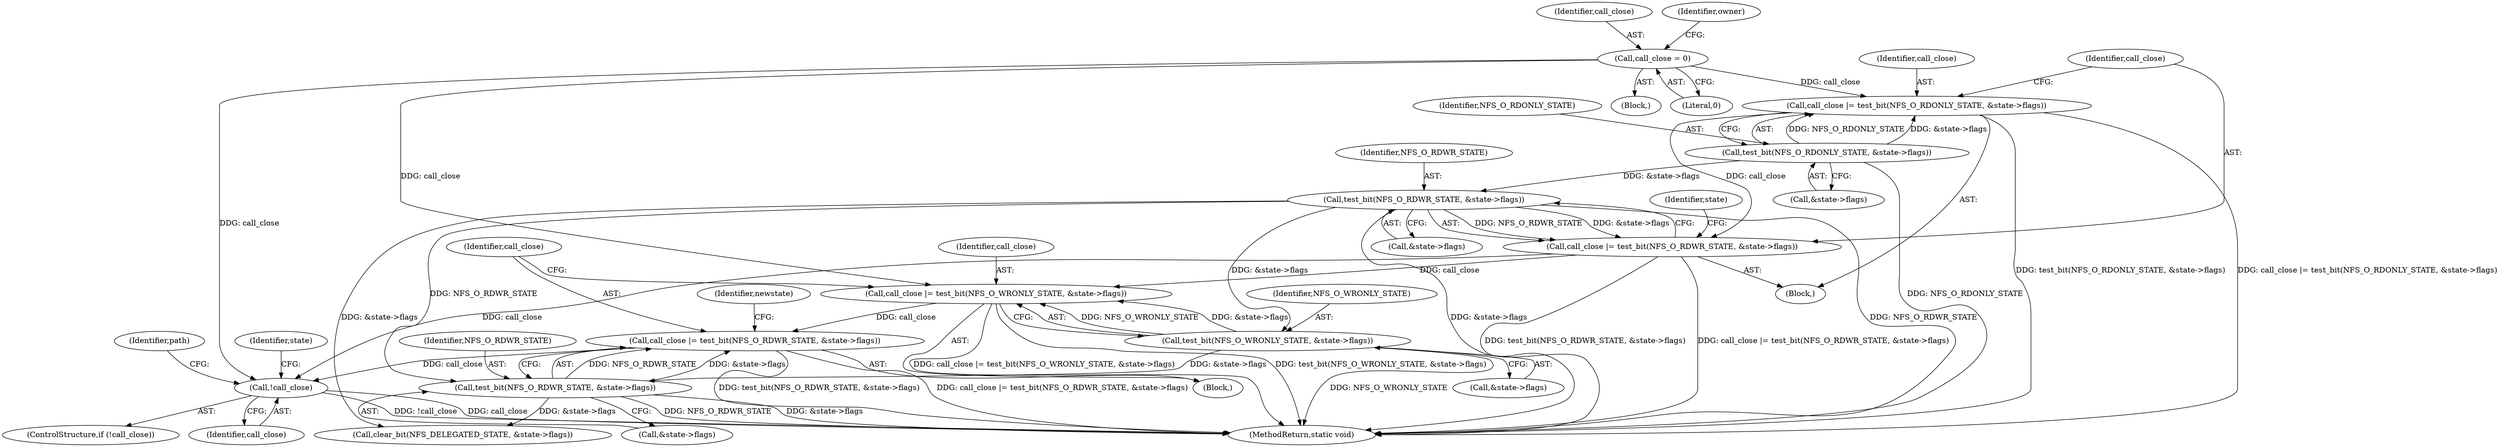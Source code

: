 digraph "0_linux_dc0b027dfadfcb8a5504f7d8052754bf8d501ab9_26@API" {
"1000235" [label="(Call,!call_close)"];
"1000208" [label="(Call,call_close |= test_bit(NFS_O_RDWR_STATE, &state->flags))"];
"1000200" [label="(Call,call_close |= test_bit(NFS_O_WRONLY_STATE, &state->flags))"];
"1000114" [label="(Call,call_close = 0)"];
"1000182" [label="(Call,call_close |= test_bit(NFS_O_RDWR_STATE, &state->flags))"];
"1000174" [label="(Call,call_close |= test_bit(NFS_O_RDONLY_STATE, &state->flags))"];
"1000176" [label="(Call,test_bit(NFS_O_RDONLY_STATE, &state->flags))"];
"1000184" [label="(Call,test_bit(NFS_O_RDWR_STATE, &state->flags))"];
"1000202" [label="(Call,test_bit(NFS_O_WRONLY_STATE, &state->flags))"];
"1000210" [label="(Call,test_bit(NFS_O_RDWR_STATE, &state->flags))"];
"1000244" [label="(Identifier,path)"];
"1000175" [label="(Identifier,call_close)"];
"1000200" [label="(Call,call_close |= test_bit(NFS_O_WRONLY_STATE, &state->flags))"];
"1000183" [label="(Identifier,call_close)"];
"1000235" [label="(Call,!call_close)"];
"1000115" [label="(Identifier,call_close)"];
"1000186" [label="(Call,&state->flags)"];
"1000170" [label="(Block,)"];
"1000203" [label="(Identifier,NFS_O_WRONLY_STATE)"];
"1000176" [label="(Call,test_bit(NFS_O_RDONLY_STATE, &state->flags))"];
"1000177" [label="(Identifier,NFS_O_RDONLY_STATE)"];
"1000239" [label="(Identifier,state)"];
"1000174" [label="(Call,call_close |= test_bit(NFS_O_RDONLY_STATE, &state->flags))"];
"1000209" [label="(Identifier,call_close)"];
"1000106" [label="(Block,)"];
"1000185" [label="(Identifier,NFS_O_RDWR_STATE)"];
"1000202" [label="(Call,test_bit(NFS_O_WRONLY_STATE, &state->flags))"];
"1000211" [label="(Identifier,NFS_O_RDWR_STATE)"];
"1000184" [label="(Call,test_bit(NFS_O_RDWR_STATE, &state->flags))"];
"1000220" [label="(Call,clear_bit(NFS_DELEGATED_STATE, &state->flags))"];
"1000193" [label="(Identifier,state)"];
"1000196" [label="(Block,)"];
"1000201" [label="(Identifier,call_close)"];
"1000178" [label="(Call,&state->flags)"];
"1000116" [label="(Literal,0)"];
"1000212" [label="(Call,&state->flags)"];
"1000204" [label="(Call,&state->flags)"];
"1000236" [label="(Identifier,call_close)"];
"1000247" [label="(MethodReturn,static void)"];
"1000234" [label="(ControlStructure,if (!call_close))"];
"1000114" [label="(Call,call_close = 0)"];
"1000208" [label="(Call,call_close |= test_bit(NFS_O_RDWR_STATE, &state->flags))"];
"1000218" [label="(Identifier,newstate)"];
"1000121" [label="(Identifier,owner)"];
"1000182" [label="(Call,call_close |= test_bit(NFS_O_RDWR_STATE, &state->flags))"];
"1000210" [label="(Call,test_bit(NFS_O_RDWR_STATE, &state->flags))"];
"1000235" -> "1000234"  [label="AST: "];
"1000235" -> "1000236"  [label="CFG: "];
"1000236" -> "1000235"  [label="AST: "];
"1000239" -> "1000235"  [label="CFG: "];
"1000244" -> "1000235"  [label="CFG: "];
"1000235" -> "1000247"  [label="DDG: !call_close"];
"1000235" -> "1000247"  [label="DDG: call_close"];
"1000208" -> "1000235"  [label="DDG: call_close"];
"1000114" -> "1000235"  [label="DDG: call_close"];
"1000182" -> "1000235"  [label="DDG: call_close"];
"1000208" -> "1000196"  [label="AST: "];
"1000208" -> "1000210"  [label="CFG: "];
"1000209" -> "1000208"  [label="AST: "];
"1000210" -> "1000208"  [label="AST: "];
"1000218" -> "1000208"  [label="CFG: "];
"1000208" -> "1000247"  [label="DDG: test_bit(NFS_O_RDWR_STATE, &state->flags)"];
"1000208" -> "1000247"  [label="DDG: call_close |= test_bit(NFS_O_RDWR_STATE, &state->flags)"];
"1000200" -> "1000208"  [label="DDG: call_close"];
"1000210" -> "1000208"  [label="DDG: NFS_O_RDWR_STATE"];
"1000210" -> "1000208"  [label="DDG: &state->flags"];
"1000200" -> "1000196"  [label="AST: "];
"1000200" -> "1000202"  [label="CFG: "];
"1000201" -> "1000200"  [label="AST: "];
"1000202" -> "1000200"  [label="AST: "];
"1000209" -> "1000200"  [label="CFG: "];
"1000200" -> "1000247"  [label="DDG: call_close |= test_bit(NFS_O_WRONLY_STATE, &state->flags)"];
"1000200" -> "1000247"  [label="DDG: test_bit(NFS_O_WRONLY_STATE, &state->flags)"];
"1000114" -> "1000200"  [label="DDG: call_close"];
"1000182" -> "1000200"  [label="DDG: call_close"];
"1000202" -> "1000200"  [label="DDG: NFS_O_WRONLY_STATE"];
"1000202" -> "1000200"  [label="DDG: &state->flags"];
"1000114" -> "1000106"  [label="AST: "];
"1000114" -> "1000116"  [label="CFG: "];
"1000115" -> "1000114"  [label="AST: "];
"1000116" -> "1000114"  [label="AST: "];
"1000121" -> "1000114"  [label="CFG: "];
"1000114" -> "1000174"  [label="DDG: call_close"];
"1000182" -> "1000170"  [label="AST: "];
"1000182" -> "1000184"  [label="CFG: "];
"1000183" -> "1000182"  [label="AST: "];
"1000184" -> "1000182"  [label="AST: "];
"1000193" -> "1000182"  [label="CFG: "];
"1000182" -> "1000247"  [label="DDG: call_close |= test_bit(NFS_O_RDWR_STATE, &state->flags)"];
"1000182" -> "1000247"  [label="DDG: test_bit(NFS_O_RDWR_STATE, &state->flags)"];
"1000174" -> "1000182"  [label="DDG: call_close"];
"1000184" -> "1000182"  [label="DDG: NFS_O_RDWR_STATE"];
"1000184" -> "1000182"  [label="DDG: &state->flags"];
"1000174" -> "1000170"  [label="AST: "];
"1000174" -> "1000176"  [label="CFG: "];
"1000175" -> "1000174"  [label="AST: "];
"1000176" -> "1000174"  [label="AST: "];
"1000183" -> "1000174"  [label="CFG: "];
"1000174" -> "1000247"  [label="DDG: test_bit(NFS_O_RDONLY_STATE, &state->flags)"];
"1000174" -> "1000247"  [label="DDG: call_close |= test_bit(NFS_O_RDONLY_STATE, &state->flags)"];
"1000176" -> "1000174"  [label="DDG: NFS_O_RDONLY_STATE"];
"1000176" -> "1000174"  [label="DDG: &state->flags"];
"1000176" -> "1000178"  [label="CFG: "];
"1000177" -> "1000176"  [label="AST: "];
"1000178" -> "1000176"  [label="AST: "];
"1000176" -> "1000247"  [label="DDG: NFS_O_RDONLY_STATE"];
"1000176" -> "1000184"  [label="DDG: &state->flags"];
"1000184" -> "1000186"  [label="CFG: "];
"1000185" -> "1000184"  [label="AST: "];
"1000186" -> "1000184"  [label="AST: "];
"1000184" -> "1000247"  [label="DDG: NFS_O_RDWR_STATE"];
"1000184" -> "1000247"  [label="DDG: &state->flags"];
"1000184" -> "1000202"  [label="DDG: &state->flags"];
"1000184" -> "1000210"  [label="DDG: NFS_O_RDWR_STATE"];
"1000184" -> "1000220"  [label="DDG: &state->flags"];
"1000202" -> "1000204"  [label="CFG: "];
"1000203" -> "1000202"  [label="AST: "];
"1000204" -> "1000202"  [label="AST: "];
"1000202" -> "1000247"  [label="DDG: NFS_O_WRONLY_STATE"];
"1000202" -> "1000210"  [label="DDG: &state->flags"];
"1000210" -> "1000212"  [label="CFG: "];
"1000211" -> "1000210"  [label="AST: "];
"1000212" -> "1000210"  [label="AST: "];
"1000210" -> "1000247"  [label="DDG: &state->flags"];
"1000210" -> "1000247"  [label="DDG: NFS_O_RDWR_STATE"];
"1000210" -> "1000220"  [label="DDG: &state->flags"];
}
